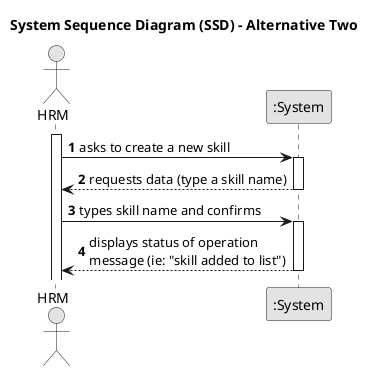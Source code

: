 @startuml
skinparam monochrome true
skinparam packageStyle rectangle
skinparam shadowing false

title System Sequence Diagram (SSD) - Alternative Two

autonumber

actor "HRM" as Employee
participant ":System" as System

activate Employee

    Employee -> System : asks to create a new skill
    activate System

    System --> Employee : requests data (type a skill name)
    deactivate System

    Employee -> System : types skill name and confirms
    activate System



    System --> Employee : displays status of operation \nmessage (ie: "skill added to list")
    deactivate System

@enduml